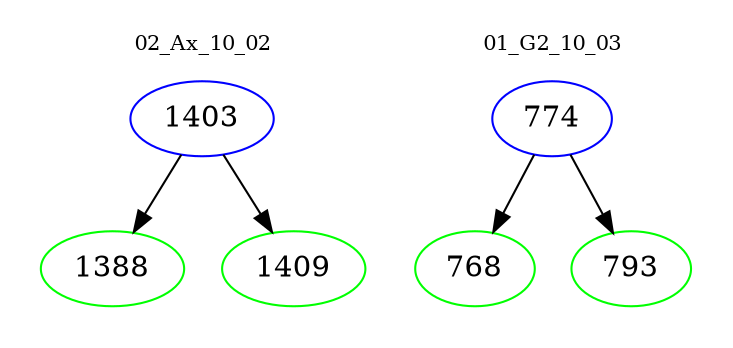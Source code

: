 digraph{
subgraph cluster_0 {
color = white
label = "02_Ax_10_02";
fontsize=10;
T0_1403 [label="1403", color="blue"]
T0_1403 -> T0_1388 [color="black"]
T0_1388 [label="1388", color="green"]
T0_1403 -> T0_1409 [color="black"]
T0_1409 [label="1409", color="green"]
}
subgraph cluster_1 {
color = white
label = "01_G2_10_03";
fontsize=10;
T1_774 [label="774", color="blue"]
T1_774 -> T1_768 [color="black"]
T1_768 [label="768", color="green"]
T1_774 -> T1_793 [color="black"]
T1_793 [label="793", color="green"]
}
}
